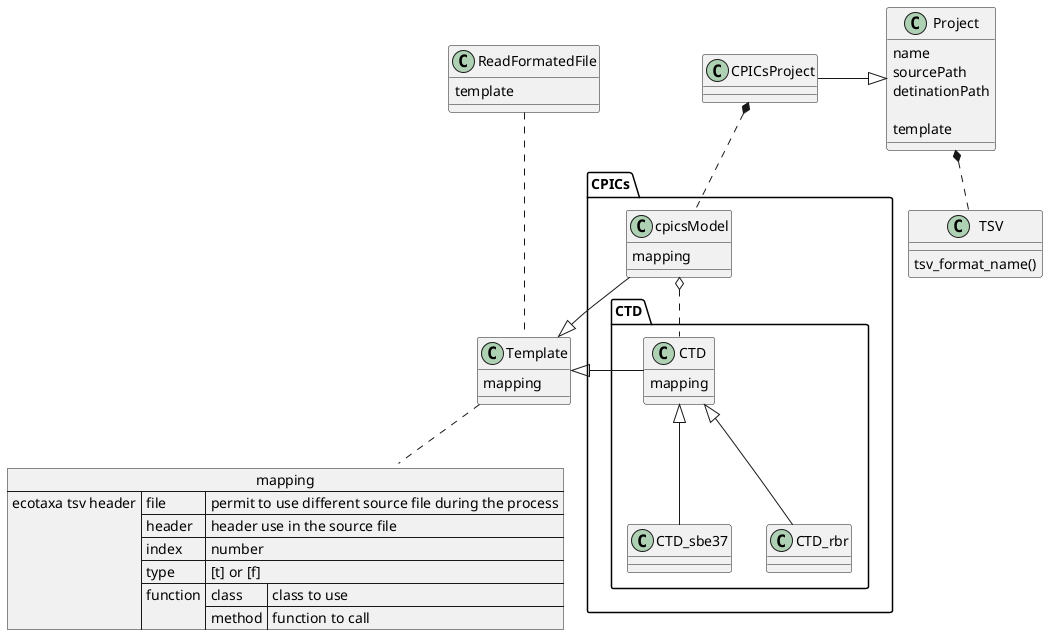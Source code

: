 @startuml

/' set separator :: '/

class Project{
    name
    sourcePath
    detinationPath

    template
}

class ReadFormatedFile{
    template
}

class Template{
    mapping
}

class CPICs.cpicsModel {
    mapping
}

class CPICs.CTD.CTD {
    mapping
}

class TSV {
    tsv_format_name()
}

json mapping {
    "ecotaxa tsv header":{
        "file":"permit to use different source file during the process",
        "header":"header use in the source file",
        "index":"number",
        "type": "[t] or [f]",
        "function":{"class":"class to use","method":"function to call"}
        }
    }

/' Project *.. ReadFormatedFile '/
Project *.. TSV
CPICsProject -|> Project
CPICsProject *.. CPICs.cpicsModel
ReadFormatedFile ... Template
Template .. mapping
CPICs.cpicsModel ---|> Template
CPICs.cpicsModel o.. .CPICs.CTD.CTD
CPICs.CTD.CTD -left-|> Template
CPICs.CTD.CTD_sbe37 -up-|> .CPICs.CTD.CTD
CPICs.CTD.CTD_rbr -up-|> .CPICs.CTD.CTD
/' CPICs.cpicsModel -up-|> TSV '/
/' CPICs.cpicsModel .. ReadFormatedFile '/
@enduml
